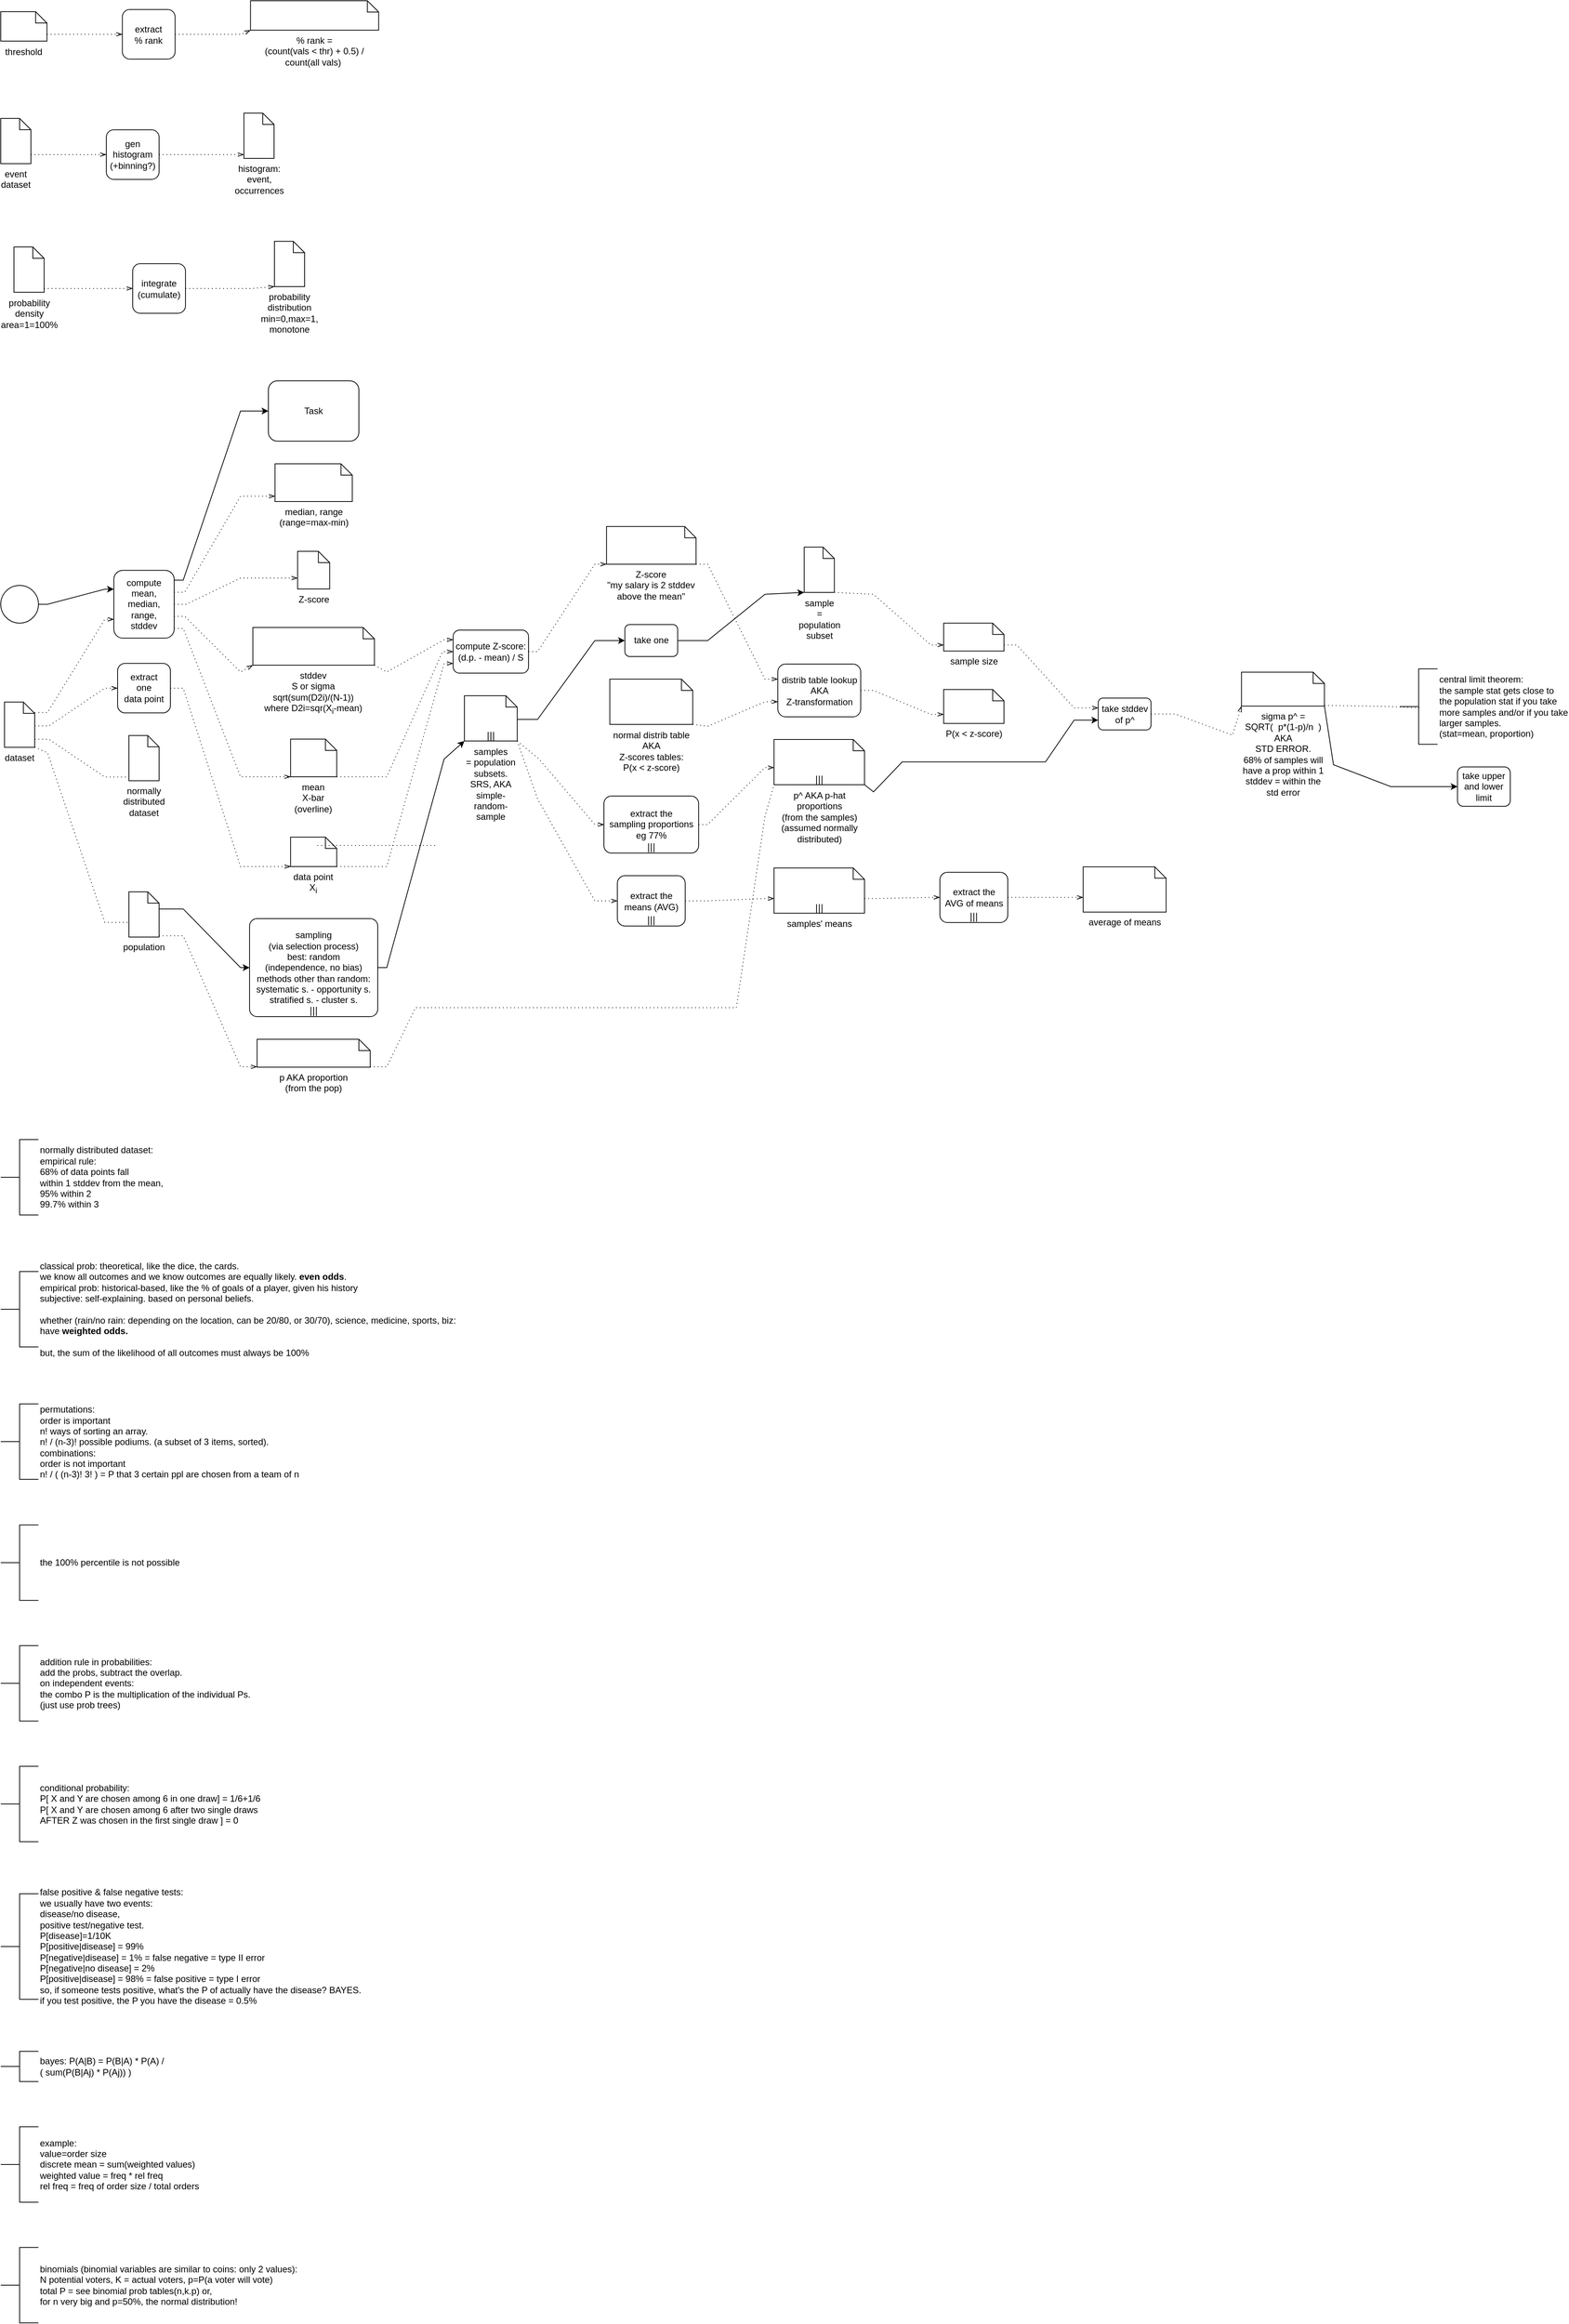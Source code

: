 <mxfile version="20.8.17" type="github">
  <diagram name="Page-1" id="2a216829-ef6e-dabb-86c1-c78162f3ba2b">
    <mxGraphModel dx="1120" dy="486" grid="1" gridSize="10" guides="1" tooltips="1" connect="1" arrows="1" fold="1" page="1" pageScale="1" pageWidth="850" pageHeight="1100" background="none" math="0" shadow="0">
      <root>
        <mxCell id="0" />
        <mxCell id="1" parent="0" />
        <mxCell id="7a84cebc1def654-1" value="" style="shape=mxgraph.bpmn.shape;html=1;verticalLabelPosition=bottom;labelBackgroundColor=none;verticalAlign=top;perimeter=ellipsePerimeter;outline=standard;symbol=general;" parent="1" vertex="1">
          <mxGeometry y="775.221" width="50" height="50" as="geometry" />
        </mxCell>
        <mxCell id="7a84cebc1def654-2" value="compute&lt;br&gt;mean,&lt;br&gt;median, &lt;br&gt;range,&lt;br&gt;stddev" style="shape=ext;rounded=1;html=1;whiteSpace=wrap;labelBackgroundColor=none;" parent="1" vertex="1">
          <mxGeometry x="150" y="755.256" width="80" height="89.93" as="geometry" />
        </mxCell>
        <mxCell id="7a84cebc1def654-3" value="Task" style="shape=ext;rounded=1;html=1;whiteSpace=wrap;labelBackgroundColor=none;" parent="1" vertex="1">
          <mxGeometry x="355" y="504" width="120" height="80" as="geometry" />
        </mxCell>
        <mxCell id="7a84cebc1def654-36" style="edgeStyle=orthogonalEdgeStyle;rounded=0;html=1;jettySize=auto;orthogonalLoop=1;labelBackgroundColor=none;fontColor=default;noEdgeStyle=1;orthogonal=1;" parent="1" source="7a84cebc1def654-1" target="7a84cebc1def654-2" edge="1">
          <mxGeometry relative="1" as="geometry">
            <Array as="points">
              <mxPoint x="62" y="800.221" />
              <mxPoint x="138" y="780.239" />
            </Array>
          </mxGeometry>
        </mxCell>
        <mxCell id="7a84cebc1def654-39" style="edgeStyle=orthogonalEdgeStyle;rounded=0;html=1;jettySize=auto;orthogonalLoop=1;labelBackgroundColor=none;fontColor=default;noEdgeStyle=1;orthogonal=1;" parent="1" source="7a84cebc1def654-2" target="7a84cebc1def654-3" edge="1">
          <mxGeometry relative="1" as="geometry">
            <Array as="points">
              <mxPoint x="242" y="768.249" />
              <mxPoint x="318" y="544" />
            </Array>
          </mxGeometry>
        </mxCell>
        <mxCell id="xcf2dydyv8335VmhDi4d-6" value="" style="edgeStyle=elbowEdgeStyle;fontSize=12;html=1;endFill=0;startFill=0;endSize=6;startSize=6;dashed=1;dashPattern=1 4;endArrow=openThin;startArrow=none;rounded=0;noEdgeStyle=1;orthogonal=1;labelBackgroundColor=none;fontColor=default;" edge="1" parent="1" source="xcf2dydyv8335VmhDi4d-9" target="7a84cebc1def654-2">
          <mxGeometry width="160" relative="1" as="geometry">
            <mxPoint x="400" y="460" as="sourcePoint" />
            <mxPoint x="560" y="460" as="targetPoint" />
            <Array as="points">
              <mxPoint x="62" y="943.758" />
              <mxPoint x="138" y="820.204" />
            </Array>
          </mxGeometry>
        </mxCell>
        <mxCell id="xcf2dydyv8335VmhDi4d-7" value="median, range&lt;br&gt;(range=max-min)" style="shape=mxgraph.bpmn.data;labelPosition=center;verticalLabelPosition=bottom;align=center;verticalAlign=top;whiteSpace=wrap;size=15;html=1;labelBackgroundColor=none;" vertex="1" parent="1">
          <mxGeometry x="363.75" y="614" width="102.5" height="50" as="geometry" />
        </mxCell>
        <mxCell id="xcf2dydyv8335VmhDi4d-8" value="" style="edgeStyle=elbowEdgeStyle;fontSize=12;html=1;endFill=0;startFill=0;endSize=6;startSize=6;dashed=1;dashPattern=1 4;endArrow=openThin;startArrow=none;rounded=0;noEdgeStyle=1;orthogonal=1;labelBackgroundColor=none;fontColor=default;" edge="1" parent="1" source="7a84cebc1def654-2" target="xcf2dydyv8335VmhDi4d-7">
          <mxGeometry width="160" relative="1" as="geometry">
            <mxPoint x="413" y="440" as="sourcePoint" />
            <mxPoint x="413" y="340" as="targetPoint" />
            <Array as="points">
              <mxPoint x="244" y="784.235" />
              <mxPoint x="318" y="657" />
            </Array>
          </mxGeometry>
        </mxCell>
        <mxCell id="xcf2dydyv8335VmhDi4d-9" value="dataset" style="shape=mxgraph.bpmn.data;labelPosition=center;verticalLabelPosition=bottom;align=center;verticalAlign=top;whiteSpace=wrap;size=15;html=1;" vertex="1" parent="1">
          <mxGeometry x="5" y="929.883" width="40" height="60" as="geometry" />
        </mxCell>
        <mxCell id="xcf2dydyv8335VmhDi4d-11" value="Z-score" style="shape=mxgraph.bpmn.data;labelPosition=center;verticalLabelPosition=bottom;align=center;verticalAlign=top;whiteSpace=wrap;size=15;html=1;labelBackgroundColor=none;" vertex="1" parent="1">
          <mxGeometry x="393.75" y="730" width="42.5" height="50" as="geometry" />
        </mxCell>
        <mxCell id="xcf2dydyv8335VmhDi4d-12" value="" style="edgeStyle=elbowEdgeStyle;fontSize=12;html=1;endFill=0;startFill=0;endSize=6;startSize=6;dashed=1;dashPattern=1 4;endArrow=openThin;startArrow=none;rounded=0;noEdgeStyle=1;orthogonal=1;labelBackgroundColor=none;fontColor=default;" edge="1" parent="1" source="7a84cebc1def654-2" target="xcf2dydyv8335VmhDi4d-11">
          <mxGeometry width="160" relative="1" as="geometry">
            <mxPoint x="335" y="111.25" as="sourcePoint" />
            <mxPoint x="442.5" y="145" as="targetPoint" />
            <Array as="points">
              <mxPoint x="246" y="800.221" />
              <mxPoint x="318" y="765.5" />
            </Array>
          </mxGeometry>
        </mxCell>
        <mxCell id="xcf2dydyv8335VmhDi4d-13" value="extract&lt;br&gt;one &lt;br&gt;data point" style="shape=ext;rounded=1;html=1;whiteSpace=wrap;labelBackgroundColor=none;" vertex="1" parent="1">
          <mxGeometry x="155" y="878.63" width="70" height="65.67" as="geometry" />
        </mxCell>
        <mxCell id="xcf2dydyv8335VmhDi4d-14" value="" style="edgeStyle=elbowEdgeStyle;fontSize=12;html=1;endFill=0;startFill=0;endSize=6;startSize=6;dashed=1;dashPattern=1 4;endArrow=openThin;startArrow=none;rounded=0;noEdgeStyle=1;orthogonal=1;labelBackgroundColor=none;fontColor=default;" edge="1" parent="1" source="xcf2dydyv8335VmhDi4d-9" target="xcf2dydyv8335VmhDi4d-13">
          <mxGeometry width="160" relative="1" as="geometry">
            <mxPoint x="55" y="220" as="sourcePoint" />
            <mxPoint x="160" y="188.4" as="targetPoint" />
            <Array as="points">
              <mxPoint x="64" y="961.508" />
              <mxPoint x="138" y="911.465" />
            </Array>
          </mxGeometry>
        </mxCell>
        <mxCell id="xcf2dydyv8335VmhDi4d-15" value="stddev&lt;br&gt;S or sigma&lt;br&gt;sqrt(sum(D2i)/(N-1))&lt;br&gt;where D2i=sqr(X&lt;sub style=&quot;border-color: var(--border-color);&quot;&gt;i&lt;/sub&gt;-mean)" style="shape=mxgraph.bpmn.data;labelPosition=center;verticalLabelPosition=bottom;align=center;verticalAlign=top;whiteSpace=wrap;size=15;html=1;labelBackgroundColor=none;" vertex="1" parent="1">
          <mxGeometry x="334.375" y="831" width="161.25" height="50" as="geometry" />
        </mxCell>
        <mxCell id="xcf2dydyv8335VmhDi4d-16" value="mean&lt;br&gt;X-bar (overline)" style="shape=mxgraph.bpmn.data;labelPosition=center;verticalLabelPosition=bottom;align=center;verticalAlign=top;whiteSpace=wrap;size=15;html=1;labelBackgroundColor=none;" vertex="1" parent="1">
          <mxGeometry x="384.375" y="979" width="61.25" height="50" as="geometry" />
        </mxCell>
        <mxCell id="xcf2dydyv8335VmhDi4d-17" value="" style="edgeStyle=elbowEdgeStyle;fontSize=12;html=1;endFill=0;startFill=0;endSize=6;startSize=6;dashed=1;dashPattern=1 4;endArrow=openThin;startArrow=none;rounded=0;noEdgeStyle=1;orthogonal=1;labelBackgroundColor=none;fontColor=default;" edge="1" parent="1" source="7a84cebc1def654-2" target="xcf2dydyv8335VmhDi4d-15">
          <mxGeometry width="160" relative="1" as="geometry">
            <mxPoint x="281" y="170.9" as="sourcePoint" />
            <mxPoint x="387.5" y="170" as="targetPoint" />
            <Array as="points">
              <mxPoint x="244" y="816.207" />
              <mxPoint x="318" y="890" />
            </Array>
          </mxGeometry>
        </mxCell>
        <mxCell id="xcf2dydyv8335VmhDi4d-18" value="" style="edgeStyle=elbowEdgeStyle;fontSize=12;html=1;endFill=0;startFill=0;endSize=6;startSize=6;dashed=1;dashPattern=1 4;endArrow=openThin;startArrow=none;rounded=0;noEdgeStyle=1;orthogonal=1;labelBackgroundColor=none;fontColor=default;" edge="1" parent="1" source="7a84cebc1def654-2" target="xcf2dydyv8335VmhDi4d-16">
          <mxGeometry width="160" relative="1" as="geometry">
            <mxPoint x="281" y="180.9" as="sourcePoint" />
            <mxPoint x="530" y="179.5" as="targetPoint" />
            <Array as="points">
              <mxPoint x="242" y="832.193" />
              <mxPoint x="318" y="1029" />
            </Array>
          </mxGeometry>
        </mxCell>
        <mxCell id="xcf2dydyv8335VmhDi4d-20" value="data point&lt;br&gt;X&lt;sub&gt;i&lt;/sub&gt;" style="shape=mxgraph.bpmn.data;labelPosition=center;verticalLabelPosition=bottom;align=center;verticalAlign=top;whiteSpace=wrap;size=15;html=1;labelBackgroundColor=none;" vertex="1" parent="1">
          <mxGeometry x="384.375" y="1109" width="61.25" height="39" as="geometry" />
        </mxCell>
        <mxCell id="xcf2dydyv8335VmhDi4d-21" value="" style="edgeStyle=elbowEdgeStyle;fontSize=12;html=1;endFill=0;startFill=0;endSize=6;startSize=6;dashed=1;dashPattern=1 4;endArrow=openThin;startArrow=none;rounded=0;noEdgeStyle=1;orthogonal=1;labelBackgroundColor=none;fontColor=default;" edge="1" parent="1" source="xcf2dydyv8335VmhDi4d-13" target="xcf2dydyv8335VmhDi4d-20">
          <mxGeometry width="160" relative="1" as="geometry">
            <mxPoint x="280" y="239.5" as="sourcePoint" />
            <mxPoint x="387.5" y="487.5" as="targetPoint" />
            <Array as="points">
              <mxPoint x="242" y="911.465" />
              <mxPoint x="318" y="1148" />
            </Array>
          </mxGeometry>
        </mxCell>
        <mxCell id="xcf2dydyv8335VmhDi4d-22" value="compute Z-score:&lt;br&gt;(d.p. - mean) / S" style="shape=ext;rounded=1;html=1;whiteSpace=wrap;labelBackgroundColor=none;" vertex="1" parent="1">
          <mxGeometry x="600" y="834.445" width="100" height="57.11" as="geometry" />
        </mxCell>
        <mxCell id="xcf2dydyv8335VmhDi4d-23" value="" style="edgeStyle=elbowEdgeStyle;fontSize=12;html=1;endFill=0;startFill=0;endSize=6;startSize=6;dashed=1;dashPattern=1 4;endArrow=openThin;startArrow=none;rounded=0;noEdgeStyle=1;orthogonal=1;labelBackgroundColor=none;fontColor=default;" edge="1" parent="1" source="xcf2dydyv8335VmhDi4d-20" target="xcf2dydyv8335VmhDi4d-22">
          <mxGeometry width="160" relative="1" as="geometry">
            <mxPoint x="70" y="360" as="sourcePoint" />
            <mxPoint x="160" y="321.5" as="targetPoint" />
            <Array as="points">
              <mxPoint x="512" y="1148" />
              <mxPoint x="588" y="878.703" />
            </Array>
          </mxGeometry>
        </mxCell>
        <mxCell id="xcf2dydyv8335VmhDi4d-24" value="" style="edgeStyle=elbowEdgeStyle;fontSize=12;html=1;endFill=0;startFill=0;endSize=6;startSize=6;dashed=1;dashPattern=1 4;endArrow=openThin;startArrow=none;rounded=0;noEdgeStyle=1;orthogonal=1;labelBackgroundColor=none;fontColor=default;" edge="1" parent="1" source="xcf2dydyv8335VmhDi4d-16" target="xcf2dydyv8335VmhDi4d-22">
          <mxGeometry width="160" relative="1" as="geometry">
            <mxPoint x="418.75" y="587.727" as="sourcePoint" />
            <mxPoint x="410" y="695" as="targetPoint" />
            <Array as="points">
              <mxPoint x="512" y="1029" />
              <mxPoint x="586" y="863.0" />
            </Array>
          </mxGeometry>
        </mxCell>
        <mxCell id="xcf2dydyv8335VmhDi4d-25" value="" style="edgeStyle=elbowEdgeStyle;fontSize=12;html=1;endFill=0;startFill=0;endSize=6;startSize=6;dashed=1;dashPattern=1 4;endArrow=openThin;startArrow=none;rounded=0;noEdgeStyle=1;orthogonal=1;labelBackgroundColor=none;fontColor=default;" edge="1" parent="1" source="xcf2dydyv8335VmhDi4d-15" target="xcf2dydyv8335VmhDi4d-22">
          <mxGeometry width="160" relative="1" as="geometry">
            <mxPoint x="418.75" y="488" as="sourcePoint" />
            <mxPoint x="410" y="705" as="targetPoint" />
            <Array as="points">
              <mxPoint x="512" y="890" />
              <mxPoint x="588" y="847.297" />
            </Array>
          </mxGeometry>
        </mxCell>
        <mxCell id="xcf2dydyv8335VmhDi4d-26" value="Z-score&lt;br&gt;&quot;my salary is 2 stddev above the mean&quot;" style="shape=mxgraph.bpmn.data;labelPosition=center;verticalLabelPosition=bottom;align=center;verticalAlign=top;whiteSpace=wrap;size=15;html=1;labelBackgroundColor=none;" vertex="1" parent="1">
          <mxGeometry x="803.435" y="697.165" width="118.75" height="50" as="geometry" />
        </mxCell>
        <mxCell id="xcf2dydyv8335VmhDi4d-27" value="" style="edgeStyle=elbowEdgeStyle;fontSize=12;html=1;endFill=0;startFill=0;endSize=6;startSize=6;dashed=1;dashPattern=1 4;endArrow=openThin;startArrow=none;rounded=0;noEdgeStyle=1;orthogonal=1;labelBackgroundColor=none;fontColor=default;" edge="1" parent="1" source="xcf2dydyv8335VmhDi4d-22" target="xcf2dydyv8335VmhDi4d-26">
          <mxGeometry width="160" relative="1" as="geometry">
            <mxPoint x="280" y="552.727" as="sourcePoint" />
            <mxPoint x="418.75" y="582" as="targetPoint" />
            <Array as="points">
              <mxPoint x="712" y="863" />
              <mxPoint x="788" y="747.165" />
            </Array>
          </mxGeometry>
        </mxCell>
        <mxCell id="xcf2dydyv8335VmhDi4d-33" value="normally distributed dataset" style="shape=mxgraph.bpmn.data;labelPosition=center;verticalLabelPosition=bottom;align=center;verticalAlign=top;whiteSpace=wrap;size=15;html=1;" vertex="1" parent="1">
          <mxGeometry x="170" y="974.3" width="40" height="60" as="geometry" />
        </mxCell>
        <mxCell id="xcf2dydyv8335VmhDi4d-34" value="normally distributed dataset:&lt;br&gt;empirical rule:&lt;br&gt;68% of data points fall&lt;br&gt;within 1 stddev from the mean,&lt;br&gt;95% within 2&lt;br&gt;99.7% within 3" style="html=1;shape=mxgraph.flowchart.annotation_2;align=left;labelPosition=right;" vertex="1" parent="1">
          <mxGeometry y="1510" width="50" height="100" as="geometry" />
        </mxCell>
        <mxCell id="xcf2dydyv8335VmhDi4d-35" value="classical prob: theoretical, like the dice, the cards.&lt;br&gt;we know all outcomes and we know outcomes are equally likely. &lt;b&gt;even odds&lt;/b&gt;.&lt;br&gt;empirical prob: historical-based, like the % of goals of a player, given his history&lt;br&gt;subjective: self-explaining. based on personal beliefs.&lt;br&gt;&lt;br&gt;whether (rain/no rain: depending on the location, can be 20/80, or 30/70), science, medicine, sports, biz:&lt;br&gt;have &lt;b&gt;weighted odds.&lt;/b&gt;&lt;br&gt;&lt;br&gt;but, the sum of the likelihood of all outcomes must always be 100%" style="html=1;shape=mxgraph.flowchart.annotation_2;align=left;labelPosition=right;" vertex="1" parent="1">
          <mxGeometry y="1685" width="50" height="100" as="geometry" />
        </mxCell>
        <mxCell id="xcf2dydyv8335VmhDi4d-36" value="permutations:&lt;br&gt;order is important&lt;br&gt;n! ways of sorting an array.&lt;br&gt;n! / (n-3)! possible podiums. (a subset of 3 items, sorted).&lt;br&gt;combinations:&lt;br&gt;order is not important&lt;br&gt;n! / ( (n-3)! 3! ) = P that 3 certain ppl are chosen from a team of n" style="html=1;shape=mxgraph.flowchart.annotation_2;align=left;labelPosition=right;" vertex="1" parent="1">
          <mxGeometry y="1860.5" width="50" height="100" as="geometry" />
        </mxCell>
        <mxCell id="xcf2dydyv8335VmhDi4d-37" value="threshold" style="shape=mxgraph.bpmn.data;labelPosition=center;verticalLabelPosition=bottom;align=center;verticalAlign=top;whiteSpace=wrap;size=15;html=1;labelBackgroundColor=none;" vertex="1" parent="1">
          <mxGeometry y="14.5" width="61.25" height="39" as="geometry" />
        </mxCell>
        <mxCell id="xcf2dydyv8335VmhDi4d-38" value="" style="edgeStyle=elbowEdgeStyle;fontSize=12;html=1;endFill=0;startFill=0;endSize=6;startSize=6;dashed=1;dashPattern=1 4;endArrow=openThin;startArrow=none;rounded=0;noEdgeStyle=1;orthogonal=1;labelBackgroundColor=none;fontColor=default;" edge="1" parent="1" source="xcf2dydyv8335VmhDi4d-37" target="xcf2dydyv8335VmhDi4d-39">
          <mxGeometry width="160" relative="1" as="geometry">
            <mxPoint x="55" y="431.259" as="sourcePoint" />
            <mxPoint x="230" y="640" as="targetPoint" />
            <Array as="points">
              <mxPoint x="73.25" y="44.5" />
              <mxPoint x="149.25" y="44.5" />
            </Array>
          </mxGeometry>
        </mxCell>
        <mxCell id="xcf2dydyv8335VmhDi4d-39" value="extract&lt;br&gt;% rank" style="shape=ext;rounded=1;html=1;whiteSpace=wrap;labelBackgroundColor=none;" vertex="1" parent="1">
          <mxGeometry x="161.25" y="11.665" width="70" height="65.67" as="geometry" />
        </mxCell>
        <mxCell id="xcf2dydyv8335VmhDi4d-40" value="% rank = &lt;br&gt;(count(vals &amp;lt; thr) + 0.5) /&lt;br&gt;count(all vals)&amp;nbsp;" style="shape=mxgraph.bpmn.data;labelPosition=center;verticalLabelPosition=bottom;align=center;verticalAlign=top;whiteSpace=wrap;size=15;html=1;labelBackgroundColor=none;" vertex="1" parent="1">
          <mxGeometry x="331.25" width="170" height="39" as="geometry" />
        </mxCell>
        <mxCell id="xcf2dydyv8335VmhDi4d-41" value="" style="edgeStyle=elbowEdgeStyle;fontSize=12;html=1;endFill=0;startFill=0;endSize=6;startSize=6;dashed=1;dashPattern=1 4;endArrow=openThin;startArrow=none;rounded=0;noEdgeStyle=1;orthogonal=1;labelBackgroundColor=none;fontColor=default;" edge="1" parent="1" source="xcf2dydyv8335VmhDi4d-39" target="xcf2dydyv8335VmhDi4d-40">
          <mxGeometry width="160" relative="1" as="geometry">
            <mxPoint x="173.125" y="630" as="sourcePoint" />
            <mxPoint x="240" y="654.003" as="targetPoint" />
            <Array as="points">
              <mxPoint x="243.25" y="44.5" />
              <mxPoint x="319.25" y="44.5" />
            </Array>
          </mxGeometry>
        </mxCell>
        <mxCell id="xcf2dydyv8335VmhDi4d-42" value="the 100% percentile is not possible" style="html=1;shape=mxgraph.flowchart.annotation_2;align=left;labelPosition=right;" vertex="1" parent="1">
          <mxGeometry y="2021" width="50" height="100" as="geometry" />
        </mxCell>
        <mxCell id="xcf2dydyv8335VmhDi4d-43" value="addition rule in probabilities:&lt;br&gt;add the probs, subtract the overlap.&lt;br&gt;on independent events:&lt;br&gt;the combo P is the multiplication of the individual Ps.&lt;br&gt;(just use prob trees)" style="html=1;shape=mxgraph.flowchart.annotation_2;align=left;labelPosition=right;" vertex="1" parent="1">
          <mxGeometry y="2181" width="50" height="100" as="geometry" />
        </mxCell>
        <mxCell id="xcf2dydyv8335VmhDi4d-44" value="conditional probability:&lt;br&gt;P[ X and Y are chosen among 6 in one draw] = 1/6+1/6&lt;br&gt;P[ X and Y are chosen among 6 after two single draws&lt;br&gt;AFTER Z was chosen in the first single draw ] = 0" style="html=1;shape=mxgraph.flowchart.annotation_2;align=left;labelPosition=right;" vertex="1" parent="1">
          <mxGeometry y="2341" width="50" height="100" as="geometry" />
        </mxCell>
        <mxCell id="xcf2dydyv8335VmhDi4d-45" value="false positive &amp;amp; false negative tests:&lt;br&gt;we usually have two events:&lt;br&gt;disease/no disease,&lt;br&gt;positive test/negative test.&lt;br&gt;P[disease]=1/10K&lt;br&gt;P[positive|disease] = 99%&lt;br&gt;P[negative|disease] = 1% = false negative = type II error&lt;br&gt;P[negative|no disease] = 2%&lt;br style=&quot;border-color: var(--border-color);&quot;&gt;P[positive|disease] = 98% = false positive = type I error&lt;br&gt;so, if someone tests positive, what&#39;s the P of actually have the disease? BAYES.&lt;br&gt;if you test positive, the P you have the disease = 0.5%" style="html=1;shape=mxgraph.flowchart.annotation_2;align=left;labelPosition=right;" vertex="1" parent="1">
          <mxGeometry y="2510" width="50" height="140" as="geometry" />
        </mxCell>
        <mxCell id="xcf2dydyv8335VmhDi4d-46" value="bayes: P(A|B) = P(B|A) * P(A) /&lt;br&gt;( sum(P(B|Aj) * P(Aj)) )&lt;br&gt;" style="html=1;shape=mxgraph.flowchart.annotation_2;align=left;labelPosition=right;" vertex="1" parent="1">
          <mxGeometry y="2719" width="50" height="40" as="geometry" />
        </mxCell>
        <mxCell id="xcf2dydyv8335VmhDi4d-47" value="example:&lt;br&gt;value=order size&lt;br style=&quot;border-color: var(--border-color);&quot;&gt;discrete mean = sum(weighted values)&lt;br&gt;weighted value = freq * rel freq&lt;br&gt;rel freq = freq of order size / total orders" style="html=1;shape=mxgraph.flowchart.annotation_2;align=left;labelPosition=right;" vertex="1" parent="1">
          <mxGeometry y="2819" width="50" height="100" as="geometry" />
        </mxCell>
        <mxCell id="xcf2dydyv8335VmhDi4d-48" value="binomials (binomial variables are similar to coins: only 2 values):&lt;br&gt;N potential voters, K = actual voters, p=P(a voter will vote)&lt;br&gt;total P = see binomial prob tables(n,k.p) or,&lt;br&gt;for n very big and p=50%, the normal distribution!&lt;br&gt;" style="html=1;shape=mxgraph.flowchart.annotation_2;align=left;labelPosition=right;" vertex="1" parent="1">
          <mxGeometry y="2979" width="50" height="100" as="geometry" />
        </mxCell>
        <mxCell id="xcf2dydyv8335VmhDi4d-49" value="event&lt;br&gt;dataset" style="shape=mxgraph.bpmn.data;labelPosition=center;verticalLabelPosition=bottom;align=center;verticalAlign=top;whiteSpace=wrap;size=15;html=1;" vertex="1" parent="1">
          <mxGeometry y="156" width="40" height="60" as="geometry" />
        </mxCell>
        <mxCell id="xcf2dydyv8335VmhDi4d-50" value="gen&lt;br&gt;histogram&lt;br&gt;(+binning?)" style="shape=ext;rounded=1;html=1;whiteSpace=wrap;labelBackgroundColor=none;" vertex="1" parent="1">
          <mxGeometry x="140" y="171.165" width="70" height="65.67" as="geometry" />
        </mxCell>
        <mxCell id="xcf2dydyv8335VmhDi4d-51" value="histogram:&lt;br&gt;event, occurrences" style="shape=mxgraph.bpmn.data;labelPosition=center;verticalLabelPosition=bottom;align=center;verticalAlign=top;whiteSpace=wrap;size=15;html=1;" vertex="1" parent="1">
          <mxGeometry x="322.5" y="149" width="40" height="60" as="geometry" />
        </mxCell>
        <mxCell id="xcf2dydyv8335VmhDi4d-52" value="" style="edgeStyle=elbowEdgeStyle;fontSize=12;html=1;endFill=0;startFill=0;endSize=6;startSize=6;dashed=1;dashPattern=1 4;endArrow=openThin;startArrow=none;rounded=0;noEdgeStyle=1;orthogonal=1;labelBackgroundColor=none;fontColor=default;" edge="1" parent="1" source="xcf2dydyv8335VmhDi4d-49" target="xcf2dydyv8335VmhDi4d-50">
          <mxGeometry width="160" relative="1" as="geometry">
            <mxPoint x="235" y="533.148" as="sourcePoint" />
            <mxPoint x="390" y="654" as="targetPoint" />
            <Array as="points">
              <mxPoint x="52" y="204" />
              <mxPoint x="128" y="204" />
            </Array>
          </mxGeometry>
        </mxCell>
        <mxCell id="xcf2dydyv8335VmhDi4d-54" value="" style="edgeStyle=elbowEdgeStyle;fontSize=12;html=1;endFill=0;startFill=0;endSize=6;startSize=6;dashed=1;dashPattern=1 4;endArrow=openThin;startArrow=none;rounded=0;noEdgeStyle=1;orthogonal=1;labelBackgroundColor=none;fontColor=default;" edge="1" parent="1" source="xcf2dydyv8335VmhDi4d-50" target="xcf2dydyv8335VmhDi4d-51">
          <mxGeometry width="160" relative="1" as="geometry">
            <mxPoint x="50" y="942.5" as="sourcePoint" />
            <mxPoint x="150" y="942.5" as="targetPoint" />
            <Array as="points">
              <mxPoint x="222" y="204" />
              <mxPoint x="298" y="204" />
            </Array>
          </mxGeometry>
        </mxCell>
        <mxCell id="xcf2dydyv8335VmhDi4d-55" value="probability density&lt;br&gt;area=1=100%" style="shape=mxgraph.bpmn.data;labelPosition=center;verticalLabelPosition=bottom;align=center;verticalAlign=top;whiteSpace=wrap;size=15;html=1;" vertex="1" parent="1">
          <mxGeometry x="17.5" y="326.5" width="40" height="60" as="geometry" />
        </mxCell>
        <mxCell id="xcf2dydyv8335VmhDi4d-56" value="probability distribution&lt;br&gt;min=0,max=1,&lt;br&gt;monotone" style="shape=mxgraph.bpmn.data;labelPosition=center;verticalLabelPosition=bottom;align=center;verticalAlign=top;whiteSpace=wrap;size=15;html=1;" vertex="1" parent="1">
          <mxGeometry x="363" y="319" width="40" height="60" as="geometry" />
        </mxCell>
        <mxCell id="xcf2dydyv8335VmhDi4d-57" value="integrate&lt;br&gt;(cumulate)" style="shape=ext;rounded=1;html=1;whiteSpace=wrap;labelBackgroundColor=none;" vertex="1" parent="1">
          <mxGeometry x="175" y="348.665" width="70" height="65.67" as="geometry" />
        </mxCell>
        <mxCell id="xcf2dydyv8335VmhDi4d-58" value="" style="edgeStyle=elbowEdgeStyle;fontSize=12;html=1;endFill=0;startFill=0;endSize=6;startSize=6;dashed=1;dashPattern=1 4;endArrow=openThin;startArrow=none;rounded=0;noEdgeStyle=1;orthogonal=1;labelBackgroundColor=none;fontColor=default;" edge="1" parent="1" target="xcf2dydyv8335VmhDi4d-57" source="xcf2dydyv8335VmhDi4d-55">
          <mxGeometry width="160" relative="1" as="geometry">
            <mxPoint x="550" y="853.17" as="sourcePoint" />
            <mxPoint x="900" y="560.17" as="targetPoint" />
            <Array as="points">
              <mxPoint x="87" y="381.5" />
              <mxPoint x="163" y="381.5" />
            </Array>
          </mxGeometry>
        </mxCell>
        <mxCell id="xcf2dydyv8335VmhDi4d-59" value="" style="edgeStyle=elbowEdgeStyle;fontSize=12;html=1;endFill=0;startFill=0;endSize=6;startSize=6;dashed=1;dashPattern=1 4;endArrow=openThin;startArrow=none;rounded=0;noEdgeStyle=1;orthogonal=1;labelBackgroundColor=none;fontColor=default;" edge="1" parent="1" source="xcf2dydyv8335VmhDi4d-57" target="xcf2dydyv8335VmhDi4d-56">
          <mxGeometry width="160" relative="1" as="geometry">
            <mxPoint x="560" y="848.67" as="sourcePoint" />
            <mxPoint x="832.5" y="853.17" as="targetPoint" />
            <Array as="points">
              <mxPoint x="257" y="381.5" />
              <mxPoint x="333" y="381.5" />
            </Array>
          </mxGeometry>
        </mxCell>
        <mxCell id="xcf2dydyv8335VmhDi4d-60" value="normal distrib table&lt;br&gt;AKA&lt;br style=&quot;border-color: var(--border-color);&quot;&gt;Z-scores tables:&lt;br&gt;P(x &amp;lt; z-score)" style="shape=mxgraph.bpmn.data;labelPosition=center;verticalLabelPosition=bottom;align=center;verticalAlign=top;whiteSpace=wrap;size=15;html=1;" vertex="1" parent="1">
          <mxGeometry x="807.81" y="899.505" width="110" height="60" as="geometry" />
        </mxCell>
        <mxCell id="xcf2dydyv8335VmhDi4d-61" value="distrib table lookup&lt;br&gt;AKA&lt;br&gt;Z-transformation" style="shape=ext;rounded=1;html=1;whiteSpace=wrap;labelBackgroundColor=none;" vertex="1" parent="1">
          <mxGeometry x="1030.62" y="879.5" width="110" height="70" as="geometry" />
        </mxCell>
        <mxCell id="xcf2dydyv8335VmhDi4d-62" value="" style="edgeStyle=elbowEdgeStyle;fontSize=12;html=1;endFill=0;startFill=0;endSize=6;startSize=6;dashed=1;dashPattern=1 4;endArrow=openThin;startArrow=none;rounded=0;noEdgeStyle=1;orthogonal=1;labelBackgroundColor=none;fontColor=default;" edge="1" parent="1" source="xcf2dydyv8335VmhDi4d-26" target="xcf2dydyv8335VmhDi4d-61">
          <mxGeometry width="160" relative="1" as="geometry">
            <mxPoint x="701.25" y="534.283" as="sourcePoint" />
            <mxPoint x="801.25" y="534.283" as="targetPoint" />
            <Array as="points">
              <mxPoint x="937.62" y="747.165" />
              <mxPoint x="1013.62" y="899.5" />
            </Array>
          </mxGeometry>
        </mxCell>
        <mxCell id="xcf2dydyv8335VmhDi4d-63" value="" style="edgeStyle=elbowEdgeStyle;fontSize=12;html=1;endFill=0;startFill=0;endSize=6;startSize=6;dashed=1;dashPattern=1 4;endArrow=openThin;startArrow=none;rounded=0;noEdgeStyle=1;orthogonal=1;labelBackgroundColor=none;fontColor=default;" edge="1" parent="1" source="xcf2dydyv8335VmhDi4d-60" target="xcf2dydyv8335VmhDi4d-61">
          <mxGeometry width="160" relative="1" as="geometry">
            <mxPoint x="801.25" y="534.283" as="sourcePoint" />
            <mxPoint x="970" y="629.998" as="targetPoint" />
            <Array as="points">
              <mxPoint x="937.62" y="962.005" />
              <mxPoint x="1013.62" y="929.5" />
            </Array>
          </mxGeometry>
        </mxCell>
        <mxCell id="xcf2dydyv8335VmhDi4d-64" value="P(x &amp;lt; z-score)" style="shape=mxgraph.bpmn.data;labelPosition=center;verticalLabelPosition=bottom;align=center;verticalAlign=top;whiteSpace=wrap;size=15;html=1;" vertex="1" parent="1">
          <mxGeometry x="1250.62" y="913.25" width="80" height="45" as="geometry" />
        </mxCell>
        <mxCell id="xcf2dydyv8335VmhDi4d-65" value="" style="edgeStyle=elbowEdgeStyle;fontSize=12;html=1;endFill=0;startFill=0;endSize=6;startSize=6;dashed=1;dashPattern=1 4;endArrow=openThin;startArrow=none;rounded=0;noEdgeStyle=1;orthogonal=1;labelBackgroundColor=none;fontColor=default;" edge="1" parent="1" source="xcf2dydyv8335VmhDi4d-61" target="xcf2dydyv8335VmhDi4d-64">
          <mxGeometry width="160" relative="1" as="geometry">
            <mxPoint x="915.625" y="920.5" as="sourcePoint" />
            <mxPoint x="1010" y="867.278" as="targetPoint" />
            <Array as="points">
              <mxPoint x="1157.62" y="914.5" />
              <mxPoint x="1233.62" y="946.25" />
            </Array>
          </mxGeometry>
        </mxCell>
        <mxCell id="xcf2dydyv8335VmhDi4d-66" value="" style="edgeStyle=elbowEdgeStyle;fontSize=12;html=1;endFill=0;startFill=0;endSize=6;startSize=6;dashed=1;dashPattern=1 4;endArrow=none;startArrow=none;rounded=0;" edge="1" parent="1">
          <mxGeometry width="160" relative="1" as="geometry">
            <mxPoint x="420" y="1120" as="sourcePoint" />
            <mxPoint x="580" y="1120" as="targetPoint" />
          </mxGeometry>
        </mxCell>
        <mxCell id="xcf2dydyv8335VmhDi4d-67" value="" style="edgeStyle=elbowEdgeStyle;fontSize=12;html=1;endFill=0;startFill=0;endSize=6;startSize=6;dashed=1;dashPattern=1 4;endArrow=none;startArrow=none;rounded=0;noEdgeStyle=1;orthogonal=1;" edge="1" parent="1" source="xcf2dydyv8335VmhDi4d-9" target="xcf2dydyv8335VmhDi4d-33">
          <mxGeometry width="160" relative="1" as="geometry">
            <mxPoint x="90" y="1100" as="sourcePoint" />
            <mxPoint x="250" y="1100" as="targetPoint" />
            <Array as="points">
              <mxPoint x="64" y="979.258" />
              <mxPoint x="138" y="1029.3" />
            </Array>
          </mxGeometry>
        </mxCell>
        <mxCell id="xcf2dydyv8335VmhDi4d-68" value="population" style="shape=mxgraph.bpmn.data;labelPosition=center;verticalLabelPosition=bottom;align=center;verticalAlign=top;whiteSpace=wrap;size=15;html=1;" vertex="1" parent="1">
          <mxGeometry x="170" y="1181.461" width="40" height="60" as="geometry" />
        </mxCell>
        <mxCell id="xcf2dydyv8335VmhDi4d-69" value="sample&lt;br&gt;= population subset" style="shape=mxgraph.bpmn.data;labelPosition=center;verticalLabelPosition=bottom;align=center;verticalAlign=top;whiteSpace=wrap;size=15;html=1;" vertex="1" parent="1">
          <mxGeometry x="1065.62" y="724.5" width="40" height="60" as="geometry" />
        </mxCell>
        <mxCell id="xcf2dydyv8335VmhDi4d-71" value="" style="edgeStyle=elbowEdgeStyle;fontSize=12;html=1;endFill=0;startFill=0;endSize=6;startSize=6;dashed=1;dashPattern=1 4;endArrow=none;startArrow=none;rounded=0;noEdgeStyle=1;orthogonal=1;" edge="1" parent="1" source="xcf2dydyv8335VmhDi4d-9" target="xcf2dydyv8335VmhDi4d-68">
          <mxGeometry width="160" relative="1" as="geometry">
            <mxPoint x="180" y="1190" as="sourcePoint" />
            <mxPoint x="235" y="1200" as="targetPoint" />
            <Array as="points">
              <mxPoint x="62" y="997.008" />
              <mxPoint x="138" y="1221.961" />
            </Array>
          </mxGeometry>
        </mxCell>
        <mxCell id="xcf2dydyv8335VmhDi4d-73" style="edgeStyle=orthogonalEdgeStyle;rounded=0;html=1;jettySize=auto;orthogonalLoop=1;labelBackgroundColor=none;fontColor=default;noEdgeStyle=1;orthogonal=1;" edge="1" parent="1" source="xcf2dydyv8335VmhDi4d-68" target="xcf2dydyv8335VmhDi4d-84">
          <mxGeometry relative="1" as="geometry">
            <mxPoint x="60" y="759.665" as="sourcePoint" />
            <mxPoint x="160" y="739.682" as="targetPoint" />
            <Array as="points">
              <mxPoint x="242" y="1204.211" />
              <mxPoint x="318" y="1282" />
            </Array>
          </mxGeometry>
        </mxCell>
        <mxCell id="xcf2dydyv8335VmhDi4d-74" style="edgeStyle=orthogonalEdgeStyle;rounded=0;html=1;jettySize=auto;orthogonalLoop=1;labelBackgroundColor=none;fontColor=default;noEdgeStyle=1;orthogonal=1;" edge="1" parent="1" source="xcf2dydyv8335VmhDi4d-84" target="xcf2dydyv8335VmhDi4d-85">
          <mxGeometry relative="1" as="geometry">
            <mxPoint x="180" y="1070.3" as="sourcePoint" />
            <mxPoint x="158" y="1217" as="targetPoint" />
            <Array as="points">
              <mxPoint x="512" y="1282" />
              <mxPoint x="588" y="1005.555" />
            </Array>
          </mxGeometry>
        </mxCell>
        <mxCell id="xcf2dydyv8335VmhDi4d-75" value="sample size" style="shape=mxgraph.bpmn.data;labelPosition=center;verticalLabelPosition=bottom;align=center;verticalAlign=top;whiteSpace=wrap;size=15;html=1;" vertex="1" parent="1">
          <mxGeometry x="1250.62" y="825.25" width="80" height="37" as="geometry" />
        </mxCell>
        <mxCell id="xcf2dydyv8335VmhDi4d-76" value="" style="edgeStyle=elbowEdgeStyle;fontSize=12;html=1;endFill=0;startFill=0;endSize=6;startSize=6;dashed=1;dashPattern=1 4;endArrow=openThin;startArrow=none;rounded=0;noEdgeStyle=1;orthogonal=1;labelBackgroundColor=none;fontColor=default;" edge="1" parent="1" source="xcf2dydyv8335VmhDi4d-69" target="xcf2dydyv8335VmhDi4d-75">
          <mxGeometry width="160" relative="1" as="geometry">
            <mxPoint x="235" y="869.965" as="sourcePoint" />
            <mxPoint x="399.06" y="1158" as="targetPoint" />
            <Array as="points">
              <mxPoint x="1157.62" y="787" />
              <mxPoint x="1233.62" y="854.25" />
            </Array>
          </mxGeometry>
        </mxCell>
        <mxCell id="xcf2dydyv8335VmhDi4d-78" value="" style="edgeStyle=elbowEdgeStyle;fontSize=12;html=1;endFill=0;startFill=0;endSize=6;startSize=6;dashed=1;dashPattern=1 4;endArrow=openThin;startArrow=none;rounded=0;noEdgeStyle=1;orthogonal=1;labelBackgroundColor=none;fontColor=default;" edge="1" parent="1" source="xcf2dydyv8335VmhDi4d-85" target="xcf2dydyv8335VmhDi4d-86">
          <mxGeometry width="160" relative="1" as="geometry">
            <mxPoint x="689.37" y="1105" as="sourcePoint" />
            <mxPoint x="838.745" y="923" as="targetPoint" />
            <Array as="points">
              <mxPoint x="714" y="1005.555" />
              <mxPoint x="788" y="1092.34" />
            </Array>
          </mxGeometry>
        </mxCell>
        <mxCell id="xcf2dydyv8335VmhDi4d-79" value="p AKA&amp;nbsp;proportion&lt;br&gt;(from the pop)" style="shape=mxgraph.bpmn.data;labelPosition=center;verticalLabelPosition=bottom;align=center;verticalAlign=top;whiteSpace=wrap;size=15;html=1;" vertex="1" parent="1">
          <mxGeometry x="340" y="1377" width="150" height="37" as="geometry" />
        </mxCell>
        <mxCell id="xcf2dydyv8335VmhDi4d-80" value="" style="edgeStyle=elbowEdgeStyle;fontSize=12;html=1;endFill=0;startFill=0;endSize=6;startSize=6;dashed=1;dashPattern=1 4;endArrow=openThin;startArrow=none;rounded=0;noEdgeStyle=1;orthogonal=1;labelBackgroundColor=none;fontColor=default;" edge="1" parent="1" source="xcf2dydyv8335VmhDi4d-68" target="xcf2dydyv8335VmhDi4d-79">
          <mxGeometry width="160" relative="1" as="geometry">
            <mxPoint x="689.37" y="1038.667" as="sourcePoint" />
            <mxPoint x="819.37" y="960.5" as="targetPoint" />
            <Array as="points">
              <mxPoint x="242" y="1239.711" />
              <mxPoint x="318" y="1413.5" />
            </Array>
          </mxGeometry>
        </mxCell>
        <mxCell id="xcf2dydyv8335VmhDi4d-81" value="" style="edgeStyle=elbowEdgeStyle;fontSize=12;html=1;endFill=0;startFill=0;endSize=6;startSize=6;dashed=1;dashPattern=1 4;endArrow=none;startArrow=none;rounded=0;noEdgeStyle=1;orthogonal=1;" edge="1" parent="1" source="xcf2dydyv8335VmhDi4d-79" target="xcf2dydyv8335VmhDi4d-87">
          <mxGeometry width="160" relative="1" as="geometry">
            <mxPoint x="640" y="1350" as="sourcePoint" />
            <mxPoint x="800" y="1350" as="targetPoint" />
            <Array as="points">
              <mxPoint x="512" y="1413.5" />
              <mxPoint x="550" y="1335.168" />
              <mxPoint x="750" y="1335.168" />
              <mxPoint x="750" y="1335.168" />
              <mxPoint x="975.62" y="1335.168" />
              <mxPoint x="1013.62" y="1081.25" />
            </Array>
          </mxGeometry>
        </mxCell>
        <mxCell id="xcf2dydyv8335VmhDi4d-82" value="take one" style="shape=ext;rounded=1;html=1;whiteSpace=wrap;labelBackgroundColor=none;" vertex="1" parent="1">
          <mxGeometry x="827.81" y="827.165" width="70" height="42.34" as="geometry" />
        </mxCell>
        <mxCell id="xcf2dydyv8335VmhDi4d-83" value="" style="edgeStyle=elbowEdgeStyle;fontSize=12;html=1;endFill=0;startFill=0;endSize=6;startSize=6;dashed=1;dashPattern=1 4;endArrow=openThin;startArrow=none;rounded=0;noEdgeStyle=1;orthogonal=1;labelBackgroundColor=none;fontColor=default;" edge="1" parent="1" source="xcf2dydyv8335VmhDi4d-86" target="xcf2dydyv8335VmhDi4d-87">
          <mxGeometry width="160" relative="1" as="geometry">
            <mxPoint x="689.37" y="1013.055" as="sourcePoint" />
            <mxPoint x="770" y="1092.33" as="targetPoint" />
            <Array as="points">
              <mxPoint x="937.62" y="1092.34" />
              <mxPoint x="1013.62" y="1016.75" />
            </Array>
          </mxGeometry>
        </mxCell>
        <mxCell id="xcf2dydyv8335VmhDi4d-84" value="sampling&lt;br style=&quot;border-color: var(--border-color);&quot;&gt;(via selection process)&lt;br style=&quot;border-color: var(--border-color);&quot;&gt;best: random&lt;br style=&quot;border-color: var(--border-color);&quot;&gt;(independence, no bias)&lt;br style=&quot;border-color: var(--border-color);&quot;&gt;methods other than random:&lt;br style=&quot;border-color: var(--border-color);&quot;&gt;systematic s. - opportunity s.&lt;br style=&quot;border-color: var(--border-color);&quot;&gt;stratified s. - cluster s." style="points=[[0.25,0,0],[0.5,0,0],[0.75,0,0],[1,0.25,0],[1,0.5,0],[1,0.75,0],[0.75,1,0],[0.5,1,0],[0.25,1,0],[0,0.75,0],[0,0.5,0],[0,0.25,0]];shape=mxgraph.bpmn.task;whiteSpace=wrap;rectStyle=rounded;size=10;html=1;taskMarker=abstract;isLoopMultiParallel=1;" vertex="1" parent="1">
          <mxGeometry x="330" y="1217" width="170" height="130" as="geometry" />
        </mxCell>
        <mxCell id="xcf2dydyv8335VmhDi4d-85" value="samples&lt;br style=&quot;border-color: var(--border-color);&quot;&gt;= population subsets.&lt;br&gt;SRS, AKA&lt;br&gt;simple-random-sample" style="shape=mxgraph.bpmn.data;labelPosition=center;verticalLabelPosition=bottom;align=center;verticalAlign=top;whiteSpace=wrap;size=15;html=1;bpmnTransferType=none;isCollection=1;" vertex="1" parent="1">
          <mxGeometry x="615" y="921.555" width="70" height="60" as="geometry" />
        </mxCell>
        <mxCell id="xcf2dydyv8335VmhDi4d-86" value="extract the &lt;br&gt;sampling proportions&lt;br&gt;eg 77%" style="points=[[0.25,0,0],[0.5,0,0],[0.75,0,0],[1,0.25,0],[1,0.5,0],[1,0.75,0],[0.75,1,0],[0.5,1,0],[0.25,1,0],[0,0.75,0],[0,0.5,0],[0,0.25,0]];shape=mxgraph.bpmn.task;whiteSpace=wrap;rectStyle=rounded;size=10;html=1;taskMarker=abstract;isLoopMultiParallel=1;" vertex="1" parent="1">
          <mxGeometry x="800" y="1054.505" width="125.62" height="75.67" as="geometry" />
        </mxCell>
        <mxCell id="xcf2dydyv8335VmhDi4d-87" value="p^ AKA p-hat&lt;br style=&quot;border-color: var(--border-color);&quot;&gt;proportions&lt;br style=&quot;border-color: var(--border-color);&quot;&gt;(from the samples)&lt;br style=&quot;border-color: var(--border-color);&quot;&gt;(assumed normally distributed)" style="shape=mxgraph.bpmn.data;labelPosition=center;verticalLabelPosition=bottom;align=center;verticalAlign=top;whiteSpace=wrap;size=15;html=1;bpmnTransferType=none;isCollection=1;" vertex="1" parent="1">
          <mxGeometry x="1025.62" y="979.5" width="120" height="60" as="geometry" />
        </mxCell>
        <mxCell id="xcf2dydyv8335VmhDi4d-88" style="edgeStyle=orthogonalEdgeStyle;rounded=0;html=1;jettySize=auto;orthogonalLoop=1;labelBackgroundColor=none;fontColor=default;noEdgeStyle=1;orthogonal=1;" edge="1" parent="1" source="xcf2dydyv8335VmhDi4d-82" target="xcf2dydyv8335VmhDi4d-69">
          <mxGeometry relative="1" as="geometry">
            <mxPoint x="510" y="1292" as="sourcePoint" />
            <mxPoint x="670" y="1158" as="targetPoint" />
            <Array as="points">
              <mxPoint x="937.62" y="848.335" />
              <mxPoint x="1013.62" y="787" />
            </Array>
          </mxGeometry>
        </mxCell>
        <mxCell id="xcf2dydyv8335VmhDi4d-89" style="edgeStyle=orthogonalEdgeStyle;rounded=0;html=1;jettySize=auto;orthogonalLoop=1;labelBackgroundColor=none;fontColor=default;noEdgeStyle=1;orthogonal=1;" edge="1" parent="1" source="xcf2dydyv8335VmhDi4d-85" target="xcf2dydyv8335VmhDi4d-82">
          <mxGeometry relative="1" as="geometry">
            <mxPoint x="834.375" y="1191.335" as="sourcePoint" />
            <mxPoint x="640" y="1013.055" as="targetPoint" />
            <Array as="points">
              <mxPoint x="712" y="952.888" />
              <mxPoint x="788" y="848.335" />
            </Array>
          </mxGeometry>
        </mxCell>
        <mxCell id="xcf2dydyv8335VmhDi4d-90" value="take stddev of p^" style="shape=ext;rounded=1;html=1;whiteSpace=wrap;labelBackgroundColor=none;" vertex="1" parent="1">
          <mxGeometry x="1455.62" y="924.568" width="70" height="42.34" as="geometry" />
        </mxCell>
        <mxCell id="xcf2dydyv8335VmhDi4d-91" style="edgeStyle=orthogonalEdgeStyle;rounded=0;html=1;jettySize=auto;orthogonalLoop=1;labelBackgroundColor=none;fontColor=default;noEdgeStyle=1;orthogonal=1;" edge="1" parent="1" source="xcf2dydyv8335VmhDi4d-87" target="xcf2dydyv8335VmhDi4d-90">
          <mxGeometry relative="1" as="geometry">
            <mxPoint x="904.375" y="1162.83" as="sourcePoint" />
            <mxPoint x="1068.75" y="1159.038" as="targetPoint" />
            <Array as="points">
              <mxPoint x="1157.62" y="1049" />
              <mxPoint x="1195.62" y="1009.25" />
              <mxPoint x="1385.62" y="1009.25" />
              <mxPoint x="1423.62" y="953.823" />
            </Array>
          </mxGeometry>
        </mxCell>
        <mxCell id="xcf2dydyv8335VmhDi4d-92" value="sigma p^ =&lt;br&gt;SQRT(&amp;nbsp; p*(1-p)/n&amp;nbsp; )&lt;br&gt;AKA&lt;br&gt;STD ERROR.&lt;br&gt;68% of samples will have a prop within 1 stddev = within the std error" style="shape=mxgraph.bpmn.data;labelPosition=center;verticalLabelPosition=bottom;align=center;verticalAlign=top;whiteSpace=wrap;size=15;html=1;" vertex="1" parent="1">
          <mxGeometry x="1645.62" y="890.215" width="110" height="45" as="geometry" />
        </mxCell>
        <mxCell id="xcf2dydyv8335VmhDi4d-93" value="" style="edgeStyle=elbowEdgeStyle;fontSize=12;html=1;endFill=0;startFill=0;endSize=6;startSize=6;dashed=1;dashPattern=1 4;endArrow=openThin;startArrow=none;rounded=0;noEdgeStyle=1;orthogonal=1;labelBackgroundColor=none;fontColor=default;" edge="1" parent="1" source="xcf2dydyv8335VmhDi4d-90" target="xcf2dydyv8335VmhDi4d-92">
          <mxGeometry width="160" relative="1" as="geometry">
            <mxPoint x="1143.75" y="825" as="sourcePoint" />
            <mxPoint x="1248.75" y="825" as="targetPoint" />
            <Array as="points">
              <mxPoint x="1557.62" y="945.738" />
              <mxPoint x="1633.62" y="973.715" />
            </Array>
          </mxGeometry>
        </mxCell>
        <mxCell id="xcf2dydyv8335VmhDi4d-94" value="" style="edgeStyle=elbowEdgeStyle;fontSize=12;html=1;endFill=0;startFill=0;endSize=6;startSize=6;dashed=1;dashPattern=1 4;endArrow=openThin;startArrow=none;rounded=0;noEdgeStyle=1;orthogonal=1;labelBackgroundColor=none;fontColor=default;" edge="1" parent="1" source="xcf2dydyv8335VmhDi4d-75" target="xcf2dydyv8335VmhDi4d-90">
          <mxGeometry width="160" relative="1" as="geometry">
            <mxPoint x="1323.75" y="997.847" as="sourcePoint" />
            <mxPoint x="1428.75" y="997.847" as="targetPoint" />
            <Array as="points">
              <mxPoint x="1347.62" y="854.25" />
              <mxPoint x="1423.62" y="937.653" />
            </Array>
          </mxGeometry>
        </mxCell>
        <mxCell id="xcf2dydyv8335VmhDi4d-96" value="extract the &lt;br&gt;means (AVG)" style="points=[[0.25,0,0],[0.5,0,0],[0.75,0,0],[1,0.25,0],[1,0.5,0],[1,0.75,0],[0.75,1,0],[0.5,1,0],[0.25,1,0],[0,0.75,0],[0,0.5,0],[0,0.25,0]];shape=mxgraph.bpmn.task;whiteSpace=wrap;rectStyle=rounded;size=10;html=1;taskMarker=abstract;isLoopMultiParallel=1;" vertex="1" parent="1">
          <mxGeometry x="817.81" y="1160.175" width="90" height="66.66" as="geometry" />
        </mxCell>
        <mxCell id="xcf2dydyv8335VmhDi4d-97" value="" style="edgeStyle=elbowEdgeStyle;fontSize=12;html=1;endFill=0;startFill=0;endSize=6;startSize=6;dashed=1;dashPattern=1 4;endArrow=openThin;startArrow=none;rounded=0;noEdgeStyle=1;orthogonal=1;labelBackgroundColor=none;fontColor=default;" edge="1" parent="1" source="xcf2dydyv8335VmhDi4d-85" target="xcf2dydyv8335VmhDi4d-96">
          <mxGeometry width="160" relative="1" as="geometry">
            <mxPoint x="680" y="986.805" as="sourcePoint" />
            <mxPoint x="824.375" y="1078.33" as="targetPoint" />
            <Array as="points">
              <mxPoint x="712" y="1058.222" />
              <mxPoint x="788" y="1193.505" />
            </Array>
          </mxGeometry>
        </mxCell>
        <mxCell id="xcf2dydyv8335VmhDi4d-98" value="samples&#39; means" style="shape=mxgraph.bpmn.data;labelPosition=center;verticalLabelPosition=bottom;align=center;verticalAlign=top;whiteSpace=wrap;size=15;html=1;bpmnTransferType=none;isCollection=1;" vertex="1" parent="1">
          <mxGeometry x="1025.62" y="1149.932" width="120" height="60" as="geometry" />
        </mxCell>
        <mxCell id="xcf2dydyv8335VmhDi4d-99" value="" style="edgeStyle=elbowEdgeStyle;fontSize=12;html=1;endFill=0;startFill=0;endSize=6;startSize=6;dashed=1;dashPattern=1 4;endArrow=openThin;startArrow=none;rounded=0;noEdgeStyle=1;orthogonal=1;labelBackgroundColor=none;fontColor=default;" edge="1" parent="1" source="xcf2dydyv8335VmhDi4d-96" target="xcf2dydyv8335VmhDi4d-98">
          <mxGeometry width="160" relative="1" as="geometry">
            <mxPoint x="680" y="977.222" as="sourcePoint" />
            <mxPoint x="824.375" y="1030" as="targetPoint" />
            <Array as="points">
              <mxPoint x="937.62" y="1193.505" />
              <mxPoint x="1013.62" y="1190.432" />
            </Array>
          </mxGeometry>
        </mxCell>
        <mxCell id="xcf2dydyv8335VmhDi4d-100" value="extract the &lt;br&gt;AVG of means" style="points=[[0.25,0,0],[0.5,0,0],[0.75,0,0],[1,0.25,0],[1,0.5,0],[1,0.75,0],[0.75,1,0],[0.5,1,0],[0.25,1,0],[0,0.75,0],[0,0.5,0],[0,0.25,0]];shape=mxgraph.bpmn.task;whiteSpace=wrap;rectStyle=rounded;size=10;html=1;taskMarker=abstract;isLoopMultiParallel=1;" vertex="1" parent="1">
          <mxGeometry x="1245.62" y="1155.566" width="90" height="66.66" as="geometry" />
        </mxCell>
        <mxCell id="xcf2dydyv8335VmhDi4d-102" value="" style="edgeStyle=elbowEdgeStyle;fontSize=12;html=1;endFill=0;startFill=0;endSize=6;startSize=6;dashed=1;dashPattern=1 4;endArrow=openThin;startArrow=none;rounded=0;noEdgeStyle=1;orthogonal=1;labelBackgroundColor=none;fontColor=default;" edge="1" parent="1" source="xcf2dydyv8335VmhDi4d-100" target="xcf2dydyv8335VmhDi4d-104">
          <mxGeometry width="160" relative="1" as="geometry">
            <mxPoint x="824.375" y="996.67" as="sourcePoint" />
            <mxPoint x="1140" y="970.002" as="targetPoint" />
            <Array as="points">
              <mxPoint x="1347.62" y="1188.896" />
              <mxPoint x="1423.62" y="1188.896" />
            </Array>
          </mxGeometry>
        </mxCell>
        <mxCell id="xcf2dydyv8335VmhDi4d-103" value="" style="edgeStyle=elbowEdgeStyle;fontSize=12;html=1;endFill=0;startFill=0;endSize=6;startSize=6;dashed=1;dashPattern=1 4;endArrow=openThin;startArrow=none;rounded=0;noEdgeStyle=1;orthogonal=1;labelBackgroundColor=none;fontColor=default;" edge="1" parent="1" source="xcf2dydyv8335VmhDi4d-98" target="xcf2dydyv8335VmhDi4d-100">
          <mxGeometry width="160" relative="1" as="geometry">
            <mxPoint x="914.375" y="1199" as="sourcePoint" />
            <mxPoint x="1028.75" y="1176.612" as="targetPoint" />
            <Array as="points">
              <mxPoint x="1157.62" y="1190.432" />
              <mxPoint x="1233.62" y="1188.896" />
            </Array>
          </mxGeometry>
        </mxCell>
        <mxCell id="xcf2dydyv8335VmhDi4d-104" value="average of means" style="shape=mxgraph.bpmn.data;labelPosition=center;verticalLabelPosition=bottom;align=center;verticalAlign=top;whiteSpace=wrap;size=15;html=1;" vertex="1" parent="1">
          <mxGeometry x="1435.62" y="1148.396" width="110" height="60" as="geometry" />
        </mxCell>
        <mxCell id="xcf2dydyv8335VmhDi4d-105" value="central limit theorem:&lt;br&gt;the sample stat gets close to&lt;br&gt;the population stat if you take&lt;br&gt;more samples and/or if you take &lt;br&gt;larger samples.&lt;br&gt;(stat=mean, proportion)" style="html=1;shape=mxgraph.flowchart.annotation_2;align=left;labelPosition=right;" vertex="1" parent="1">
          <mxGeometry x="1855.62" y="885.83" width="50" height="100" as="geometry" />
        </mxCell>
        <mxCell id="xcf2dydyv8335VmhDi4d-106" value="" style="edgeStyle=elbowEdgeStyle;fontSize=12;html=1;endFill=0;startFill=0;endSize=6;startSize=6;dashed=1;dashPattern=1 4;endArrow=none;startArrow=none;rounded=0;entryX=0.58;entryY=0.52;entryDx=0;entryDy=0;entryPerimeter=0;noEdgeStyle=1;orthogonal=1;" edge="1" parent="1" source="xcf2dydyv8335VmhDi4d-92" target="xcf2dydyv8335VmhDi4d-105">
          <mxGeometry width="160" relative="1" as="geometry">
            <mxPoint x="1230" y="1060" as="sourcePoint" />
            <mxPoint x="1390" y="1060" as="targetPoint" />
            <Array as="points">
              <mxPoint x="1767.62" y="934.465" />
              <mxPoint x="1843.62" y="935.83" />
            </Array>
          </mxGeometry>
        </mxCell>
        <mxCell id="xcf2dydyv8335VmhDi4d-107" value="take upper and lower limit" style="shape=ext;rounded=1;html=1;whiteSpace=wrap;labelBackgroundColor=none;" vertex="1" parent="1">
          <mxGeometry x="1932.12" y="1015.83" width="70" height="52.34" as="geometry" />
        </mxCell>
        <mxCell id="xcf2dydyv8335VmhDi4d-108" style="edgeStyle=orthogonalEdgeStyle;rounded=0;html=1;jettySize=auto;orthogonalLoop=1;labelBackgroundColor=none;fontColor=default;noEdgeStyle=1;orthogonal=1;" edge="1" parent="1" source="xcf2dydyv8335VmhDi4d-92" target="xcf2dydyv8335VmhDi4d-107">
          <mxGeometry relative="1" as="geometry">
            <mxPoint x="1155.62" y="1049.5" as="sourcePoint" />
            <mxPoint x="1465.62" y="951.131" as="targetPoint" />
            <Array as="points">
              <mxPoint x="1767.62" y="1012.965" />
              <mxPoint x="1843.62" y="1042" />
            </Array>
          </mxGeometry>
        </mxCell>
      </root>
    </mxGraphModel>
  </diagram>
</mxfile>
